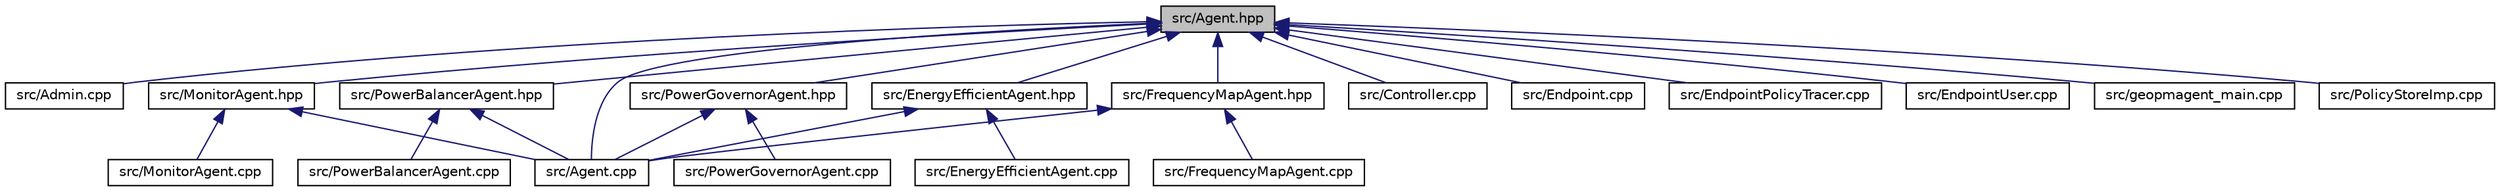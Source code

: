 digraph "src/Agent.hpp"
{
  edge [fontname="Helvetica",fontsize="10",labelfontname="Helvetica",labelfontsize="10"];
  node [fontname="Helvetica",fontsize="10",shape=record];
  Node11 [label="src/Agent.hpp",height=0.2,width=0.4,color="black", fillcolor="grey75", style="filled", fontcolor="black"];
  Node11 -> Node12 [dir="back",color="midnightblue",fontsize="10",style="solid",fontname="Helvetica"];
  Node12 [label="src/Admin.cpp",height=0.2,width=0.4,color="black", fillcolor="white", style="filled",URL="$_admin_8cpp.html"];
  Node11 -> Node13 [dir="back",color="midnightblue",fontsize="10",style="solid",fontname="Helvetica"];
  Node13 [label="src/Agent.cpp",height=0.2,width=0.4,color="black", fillcolor="white", style="filled",URL="$_agent_8cpp.html"];
  Node11 -> Node14 [dir="back",color="midnightblue",fontsize="10",style="solid",fontname="Helvetica"];
  Node14 [label="src/MonitorAgent.hpp",height=0.2,width=0.4,color="black", fillcolor="white", style="filled",URL="$_monitor_agent_8hpp.html"];
  Node14 -> Node13 [dir="back",color="midnightblue",fontsize="10",style="solid",fontname="Helvetica"];
  Node14 -> Node15 [dir="back",color="midnightblue",fontsize="10",style="solid",fontname="Helvetica"];
  Node15 [label="src/MonitorAgent.cpp",height=0.2,width=0.4,color="black", fillcolor="white", style="filled",URL="$_monitor_agent_8cpp.html"];
  Node11 -> Node16 [dir="back",color="midnightblue",fontsize="10",style="solid",fontname="Helvetica"];
  Node16 [label="src/PowerBalancerAgent.hpp",height=0.2,width=0.4,color="black", fillcolor="white", style="filled",URL="$_power_balancer_agent_8hpp.html"];
  Node16 -> Node13 [dir="back",color="midnightblue",fontsize="10",style="solid",fontname="Helvetica"];
  Node16 -> Node17 [dir="back",color="midnightblue",fontsize="10",style="solid",fontname="Helvetica"];
  Node17 [label="src/PowerBalancerAgent.cpp",height=0.2,width=0.4,color="black", fillcolor="white", style="filled",URL="$_power_balancer_agent_8cpp.html"];
  Node11 -> Node18 [dir="back",color="midnightblue",fontsize="10",style="solid",fontname="Helvetica"];
  Node18 [label="src/PowerGovernorAgent.hpp",height=0.2,width=0.4,color="black", fillcolor="white", style="filled",URL="$_power_governor_agent_8hpp.html"];
  Node18 -> Node13 [dir="back",color="midnightblue",fontsize="10",style="solid",fontname="Helvetica"];
  Node18 -> Node19 [dir="back",color="midnightblue",fontsize="10",style="solid",fontname="Helvetica"];
  Node19 [label="src/PowerGovernorAgent.cpp",height=0.2,width=0.4,color="black", fillcolor="white", style="filled",URL="$_power_governor_agent_8cpp.html"];
  Node11 -> Node20 [dir="back",color="midnightblue",fontsize="10",style="solid",fontname="Helvetica"];
  Node20 [label="src/EnergyEfficientAgent.hpp",height=0.2,width=0.4,color="black", fillcolor="white", style="filled",URL="$_energy_efficient_agent_8hpp.html"];
  Node20 -> Node13 [dir="back",color="midnightblue",fontsize="10",style="solid",fontname="Helvetica"];
  Node20 -> Node21 [dir="back",color="midnightblue",fontsize="10",style="solid",fontname="Helvetica"];
  Node21 [label="src/EnergyEfficientAgent.cpp",height=0.2,width=0.4,color="black", fillcolor="white", style="filled",URL="$_energy_efficient_agent_8cpp.html"];
  Node11 -> Node22 [dir="back",color="midnightblue",fontsize="10",style="solid",fontname="Helvetica"];
  Node22 [label="src/FrequencyMapAgent.hpp",height=0.2,width=0.4,color="black", fillcolor="white", style="filled",URL="$_frequency_map_agent_8hpp.html"];
  Node22 -> Node13 [dir="back",color="midnightblue",fontsize="10",style="solid",fontname="Helvetica"];
  Node22 -> Node23 [dir="back",color="midnightblue",fontsize="10",style="solid",fontname="Helvetica"];
  Node23 [label="src/FrequencyMapAgent.cpp",height=0.2,width=0.4,color="black", fillcolor="white", style="filled",URL="$_frequency_map_agent_8cpp.html"];
  Node11 -> Node24 [dir="back",color="midnightblue",fontsize="10",style="solid",fontname="Helvetica"];
  Node24 [label="src/Controller.cpp",height=0.2,width=0.4,color="black", fillcolor="white", style="filled",URL="$_controller_8cpp.html"];
  Node11 -> Node25 [dir="back",color="midnightblue",fontsize="10",style="solid",fontname="Helvetica"];
  Node25 [label="src/Endpoint.cpp",height=0.2,width=0.4,color="black", fillcolor="white", style="filled",URL="$_endpoint_8cpp.html"];
  Node11 -> Node26 [dir="back",color="midnightblue",fontsize="10",style="solid",fontname="Helvetica"];
  Node26 [label="src/EndpointPolicyTracer.cpp",height=0.2,width=0.4,color="black", fillcolor="white", style="filled",URL="$_endpoint_policy_tracer_8cpp.html"];
  Node11 -> Node27 [dir="back",color="midnightblue",fontsize="10",style="solid",fontname="Helvetica"];
  Node27 [label="src/EndpointUser.cpp",height=0.2,width=0.4,color="black", fillcolor="white", style="filled",URL="$_endpoint_user_8cpp.html"];
  Node11 -> Node28 [dir="back",color="midnightblue",fontsize="10",style="solid",fontname="Helvetica"];
  Node28 [label="src/geopmagent_main.cpp",height=0.2,width=0.4,color="black", fillcolor="white", style="filled",URL="$geopmagent__main_8cpp.html"];
  Node11 -> Node29 [dir="back",color="midnightblue",fontsize="10",style="solid",fontname="Helvetica"];
  Node29 [label="src/PolicyStoreImp.cpp",height=0.2,width=0.4,color="black", fillcolor="white", style="filled",URL="$_policy_store_imp_8cpp.html"];
}
